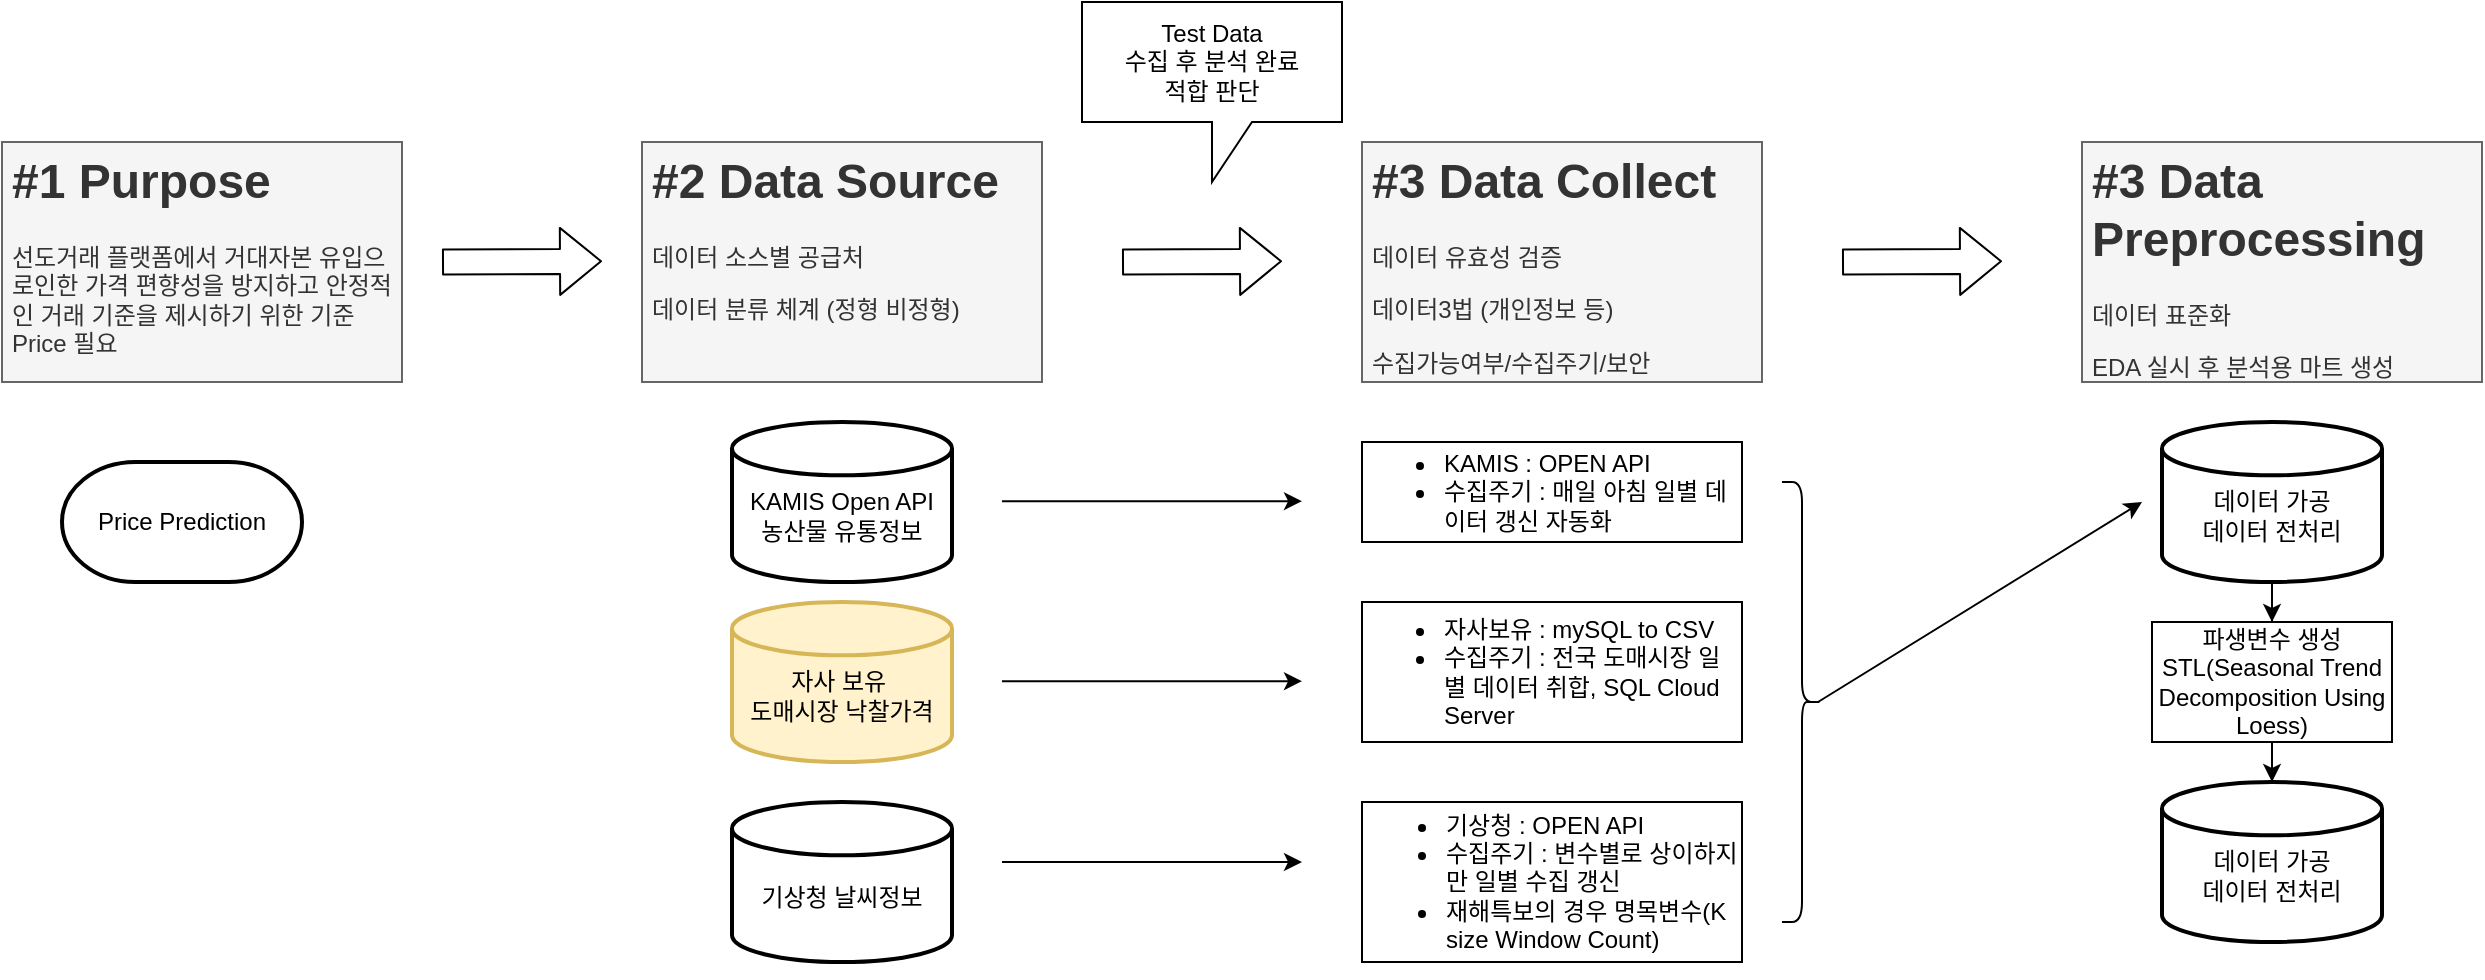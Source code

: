 <mxfile version="15.0.4" type="github">
  <diagram name="Page-1" id="74e2e168-ea6b-b213-b513-2b3c1d86103e">
    <mxGraphModel dx="2452" dy="1812" grid="1" gridSize="10" guides="1" tooltips="1" connect="1" arrows="1" fold="1" page="1" pageScale="1" pageWidth="1100" pageHeight="850" background="none" math="0" shadow="0">
      <root>
        <mxCell id="0" />
        <mxCell id="1" parent="0" />
        <mxCell id="tNpx7jzvRKUiA993KeqK-1" value="Price Prediction" style="strokeWidth=2;html=1;shape=mxgraph.flowchart.terminator;whiteSpace=wrap;" vertex="1" parent="1">
          <mxGeometry x="30" y="120" width="120" height="60" as="geometry" />
        </mxCell>
        <mxCell id="tNpx7jzvRKUiA993KeqK-3" value="&lt;br&gt;KAMIS Open API&lt;br&gt;농산물 유통정보" style="strokeWidth=2;html=1;shape=mxgraph.flowchart.database;whiteSpace=wrap;" vertex="1" parent="1">
          <mxGeometry x="365" y="100" width="110" height="80" as="geometry" />
        </mxCell>
        <mxCell id="tNpx7jzvRKUiA993KeqK-4" value="&lt;br&gt;자사 보유&amp;nbsp;&lt;br&gt;도매시장 낙찰가격" style="strokeWidth=2;html=1;shape=mxgraph.flowchart.database;whiteSpace=wrap;fillColor=#fff2cc;strokeColor=#d6b656;" vertex="1" parent="1">
          <mxGeometry x="365" y="190" width="110" height="80" as="geometry" />
        </mxCell>
        <mxCell id="tNpx7jzvRKUiA993KeqK-5" value="&lt;h1&gt;#1 Purpose&lt;/h1&gt;&lt;p&gt;선도거래 플랫폼에서 거대자본 유입으로인한 가격 편향성을 방지하고 안정적인 거래 기준을 제시하기 위한 기준 Price 필요&lt;/p&gt;" style="text;html=1;strokeColor=#666666;fillColor=#f5f5f5;spacing=5;spacingTop=-20;whiteSpace=wrap;overflow=hidden;rounded=0;fontColor=#333333;" vertex="1" parent="1">
          <mxGeometry y="-40" width="200" height="120" as="geometry" />
        </mxCell>
        <mxCell id="tNpx7jzvRKUiA993KeqK-6" value="&lt;h1&gt;#2 Data Source&lt;/h1&gt;&lt;p&gt;데이터 소스별 공급처&lt;/p&gt;&lt;p&gt;데이터 분류 체계 (정형 비정형)&lt;/p&gt;" style="text;html=1;strokeColor=#666666;fillColor=#f5f5f5;spacing=5;spacingTop=-20;whiteSpace=wrap;overflow=hidden;rounded=0;fontColor=#333333;" vertex="1" parent="1">
          <mxGeometry x="320" y="-40" width="200" height="120" as="geometry" />
        </mxCell>
        <mxCell id="tNpx7jzvRKUiA993KeqK-7" value="" style="shape=flexArrow;endArrow=classic;html=1;width=12.5;endSize=6.5;" edge="1" parent="1">
          <mxGeometry width="50" height="50" relative="1" as="geometry">
            <mxPoint x="220" y="20" as="sourcePoint" />
            <mxPoint x="300" y="19.58" as="targetPoint" />
          </mxGeometry>
        </mxCell>
        <mxCell id="tNpx7jzvRKUiA993KeqK-8" value="" style="shape=flexArrow;endArrow=classic;html=1;width=12.5;endSize=6.5;" edge="1" parent="1">
          <mxGeometry width="50" height="50" relative="1" as="geometry">
            <mxPoint x="560" y="20" as="sourcePoint" />
            <mxPoint x="640" y="19.58" as="targetPoint" />
          </mxGeometry>
        </mxCell>
        <mxCell id="tNpx7jzvRKUiA993KeqK-9" value="&lt;h1&gt;#3 Data Collect&lt;/h1&gt;&lt;p&gt;데이터 유효성 검증&lt;/p&gt;&lt;p&gt;데이터3법 (개인정보 등)&lt;/p&gt;&lt;p&gt;수집가능여부/수집주기/보안&lt;/p&gt;" style="text;html=1;strokeColor=#666666;fillColor=#f5f5f5;spacing=5;spacingTop=-20;whiteSpace=wrap;overflow=hidden;rounded=0;fontColor=#333333;" vertex="1" parent="1">
          <mxGeometry x="680" y="-40" width="200" height="120" as="geometry" />
        </mxCell>
        <mxCell id="tNpx7jzvRKUiA993KeqK-10" value="&lt;br&gt;기상청 날씨정보" style="strokeWidth=2;html=1;shape=mxgraph.flowchart.database;whiteSpace=wrap;" vertex="1" parent="1">
          <mxGeometry x="365" y="290" width="110" height="80" as="geometry" />
        </mxCell>
        <mxCell id="tNpx7jzvRKUiA993KeqK-18" value="&lt;div style=&quot;text-align: left&quot;&gt;&lt;ul&gt;&lt;li&gt;&lt;span&gt;KAMIS : OPEN API&lt;/span&gt;&lt;/li&gt;&lt;li&gt;&lt;span&gt;수집주기 : 매일 아침 일별 데이터 갱신 자동화&lt;/span&gt;&lt;/li&gt;&lt;/ul&gt;&lt;/div&gt;" style="rounded=0;whiteSpace=wrap;html=1;" vertex="1" parent="1">
          <mxGeometry x="680" y="110" width="190" height="50" as="geometry" />
        </mxCell>
        <mxCell id="tNpx7jzvRKUiA993KeqK-19" value="&lt;ul&gt;&lt;li style=&quot;text-align: left&quot;&gt;자사보유 : mySQL to CSV&lt;/li&gt;&lt;li style=&quot;text-align: left&quot;&gt;수집주기 : 전국 도매시장 일별 데이터 취합, SQL Cloud Server&lt;/li&gt;&lt;/ul&gt;" style="rounded=0;whiteSpace=wrap;html=1;" vertex="1" parent="1">
          <mxGeometry x="680" y="190" width="190" height="70" as="geometry" />
        </mxCell>
        <mxCell id="tNpx7jzvRKUiA993KeqK-20" value="&lt;ul&gt;&lt;li&gt;기상청 : OPEN API&lt;/li&gt;&lt;li&gt;수집주기 : 변수별로 상이하지만 일별 수집 갱신&lt;/li&gt;&lt;li&gt;재해특보의 경우 명목변수(K size Window Count)&lt;/li&gt;&lt;/ul&gt;" style="rounded=0;whiteSpace=wrap;html=1;align=left;" vertex="1" parent="1">
          <mxGeometry x="680" y="290" width="190" height="80" as="geometry" />
        </mxCell>
        <mxCell id="tNpx7jzvRKUiA993KeqK-21" value="" style="endArrow=classic;html=1;" edge="1" parent="1">
          <mxGeometry width="50" height="50" relative="1" as="geometry">
            <mxPoint x="500" y="139.58" as="sourcePoint" />
            <mxPoint x="650" y="139.58" as="targetPoint" />
          </mxGeometry>
        </mxCell>
        <mxCell id="tNpx7jzvRKUiA993KeqK-22" value="" style="endArrow=classic;html=1;" edge="1" parent="1">
          <mxGeometry width="50" height="50" relative="1" as="geometry">
            <mxPoint x="500" y="229.58" as="sourcePoint" />
            <mxPoint x="650" y="229.58" as="targetPoint" />
          </mxGeometry>
        </mxCell>
        <mxCell id="tNpx7jzvRKUiA993KeqK-23" value="" style="endArrow=classic;html=1;" edge="1" parent="1">
          <mxGeometry width="50" height="50" relative="1" as="geometry">
            <mxPoint x="500" y="320" as="sourcePoint" />
            <mxPoint x="650" y="320" as="targetPoint" />
          </mxGeometry>
        </mxCell>
        <mxCell id="tNpx7jzvRKUiA993KeqK-24" value="" style="shape=flexArrow;endArrow=classic;html=1;width=12.5;endSize=6.5;" edge="1" parent="1">
          <mxGeometry width="50" height="50" relative="1" as="geometry">
            <mxPoint x="920" y="20.0" as="sourcePoint" />
            <mxPoint x="1000" y="19.58" as="targetPoint" />
          </mxGeometry>
        </mxCell>
        <mxCell id="tNpx7jzvRKUiA993KeqK-25" value="&lt;h1&gt;#3 Data Preprocessing&lt;/h1&gt;&lt;p&gt;데이터 표준화&lt;/p&gt;&lt;p&gt;&lt;span&gt;EDA 실시 후 분석용 마트 생성&lt;/span&gt;&lt;/p&gt;" style="text;html=1;strokeColor=#666666;fillColor=#f5f5f5;spacing=5;spacingTop=-20;whiteSpace=wrap;overflow=hidden;rounded=0;fontColor=#333333;" vertex="1" parent="1">
          <mxGeometry x="1040" y="-40" width="200" height="120" as="geometry" />
        </mxCell>
        <mxCell id="tNpx7jzvRKUiA993KeqK-26" value="Test Data &lt;br&gt;수집 후 분석 완료 &lt;br&gt;적합 판단" style="shape=callout;whiteSpace=wrap;html=1;perimeter=calloutPerimeter;" vertex="1" parent="1">
          <mxGeometry x="540" y="-110" width="130" height="90" as="geometry" />
        </mxCell>
        <mxCell id="tNpx7jzvRKUiA993KeqK-31" style="edgeStyle=orthogonalEdgeStyle;rounded=0;orthogonalLoop=1;jettySize=auto;html=1;exitX=0.5;exitY=1;exitDx=0;exitDy=0;exitPerimeter=0;" edge="1" parent="1" source="tNpx7jzvRKUiA993KeqK-27" target="tNpx7jzvRKUiA993KeqK-30">
          <mxGeometry relative="1" as="geometry" />
        </mxCell>
        <mxCell id="tNpx7jzvRKUiA993KeqK-27" value="&lt;br&gt;데이터 가공&lt;br&gt;데이터 전처리" style="strokeWidth=2;html=1;shape=mxgraph.flowchart.database;whiteSpace=wrap;" vertex="1" parent="1">
          <mxGeometry x="1080" y="100" width="110" height="80" as="geometry" />
        </mxCell>
        <mxCell id="tNpx7jzvRKUiA993KeqK-28" value="" style="shape=curlyBracket;whiteSpace=wrap;html=1;rounded=1;flipH=1;" vertex="1" parent="1">
          <mxGeometry x="890" y="130" width="20" height="220" as="geometry" />
        </mxCell>
        <mxCell id="tNpx7jzvRKUiA993KeqK-29" value="" style="endArrow=classic;html=1;exitX=0.1;exitY=0.5;exitDx=0;exitDy=0;exitPerimeter=0;" edge="1" parent="1" source="tNpx7jzvRKUiA993KeqK-28">
          <mxGeometry width="50" height="50" relative="1" as="geometry">
            <mxPoint x="510" y="149.58" as="sourcePoint" />
            <mxPoint x="1070" y="140" as="targetPoint" />
          </mxGeometry>
        </mxCell>
        <mxCell id="tNpx7jzvRKUiA993KeqK-33" style="edgeStyle=orthogonalEdgeStyle;rounded=0;orthogonalLoop=1;jettySize=auto;html=1;exitX=0.5;exitY=1;exitDx=0;exitDy=0;entryX=0.5;entryY=0;entryDx=0;entryDy=0;entryPerimeter=0;" edge="1" parent="1" source="tNpx7jzvRKUiA993KeqK-30" target="tNpx7jzvRKUiA993KeqK-32">
          <mxGeometry relative="1" as="geometry" />
        </mxCell>
        <mxCell id="tNpx7jzvRKUiA993KeqK-30" value="파생변수 생성&lt;br&gt;STL(Seasonal Trend Decomposition Using Loess)" style="rounded=0;whiteSpace=wrap;html=1;" vertex="1" parent="1">
          <mxGeometry x="1075" y="200" width="120" height="60" as="geometry" />
        </mxCell>
        <mxCell id="tNpx7jzvRKUiA993KeqK-32" value="&lt;br&gt;데이터 가공&lt;br&gt;데이터 전처리" style="strokeWidth=2;html=1;shape=mxgraph.flowchart.database;whiteSpace=wrap;" vertex="1" parent="1">
          <mxGeometry x="1080" y="280" width="110" height="80" as="geometry" />
        </mxCell>
      </root>
    </mxGraphModel>
  </diagram>
</mxfile>
